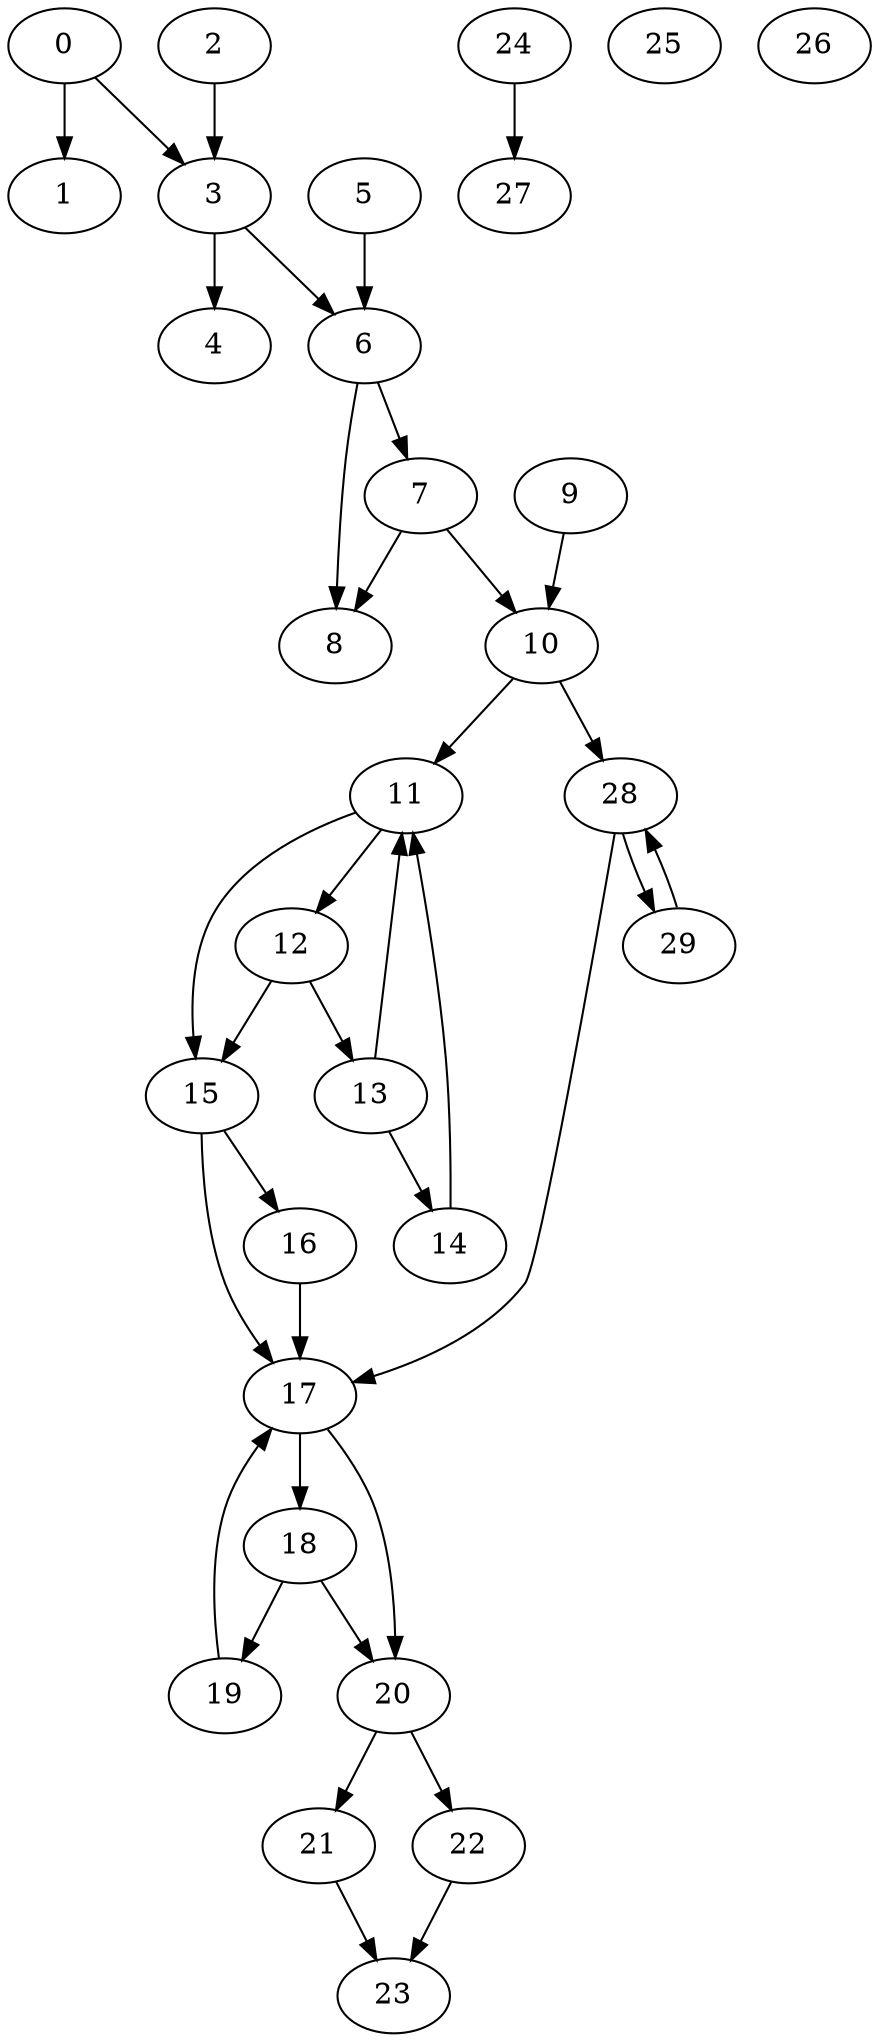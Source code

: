 digraph {
	0
	1
	2
	3
	4
	5
	6
	7
	8
	9
	10
	11
	12
	13
	14
	15
	16
	17
	18
	19
	20
	21
	22
	23
	24
	25
	26
	27
	28
	29
	24 -> 27
	0 -> 3
	2 -> 3
	7 -> 10
	9 -> 10
	13 -> 14
	17 -> 18
	5 -> 6
	3 -> 6
	11 -> 12
	18 -> 19
	20 -> 22
	3 -> 4
	6 -> 7
	12 -> 13
	13 -> 11
	14 -> 11
	10 -> 11
	17 -> 20
	18 -> 20
	10 -> 28
	29 -> 28
	6 -> 8
	7 -> 8
	21 -> 23
	22 -> 23
	11 -> 15
	12 -> 15
	16 -> 17
	19 -> 17
	28 -> 17
	15 -> 17
	20 -> 21
	28 -> 29
	0 -> 1
	15 -> 16
}
